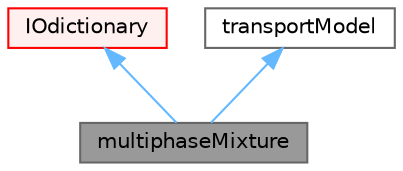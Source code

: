 digraph "multiphaseMixture"
{
 // LATEX_PDF_SIZE
  bgcolor="transparent";
  edge [fontname=Helvetica,fontsize=10,labelfontname=Helvetica,labelfontsize=10];
  node [fontname=Helvetica,fontsize=10,shape=box,height=0.2,width=0.4];
  Node1 [id="Node000001",label="multiphaseMixture",height=0.2,width=0.4,color="gray40", fillcolor="grey60", style="filled", fontcolor="black",tooltip="Incompressible multi-phase mixture with built in solution for the phase fractions with interface comp..."];
  Node2 -> Node1 [id="edge1_Node000001_Node000002",dir="back",color="steelblue1",style="solid",tooltip=" "];
  Node2 [id="Node000002",label="IOdictionary",height=0.2,width=0.4,color="red", fillcolor="#FFF0F0", style="filled",URL="$classFoam_1_1IOdictionary.html",tooltip="IOdictionary is derived from dictionary and IOobject to give the dictionary automatic IO functionalit..."];
  Node15 -> Node1 [id="edge2_Node000001_Node000015",dir="back",color="steelblue1",style="solid",tooltip=" "];
  Node15 [id="Node000015",label="transportModel",height=0.2,width=0.4,color="gray40", fillcolor="white", style="filled",URL="$classFoam_1_1transportModel.html",tooltip="Base-class for all transport models used by the incompressible turbulence models."];
}
